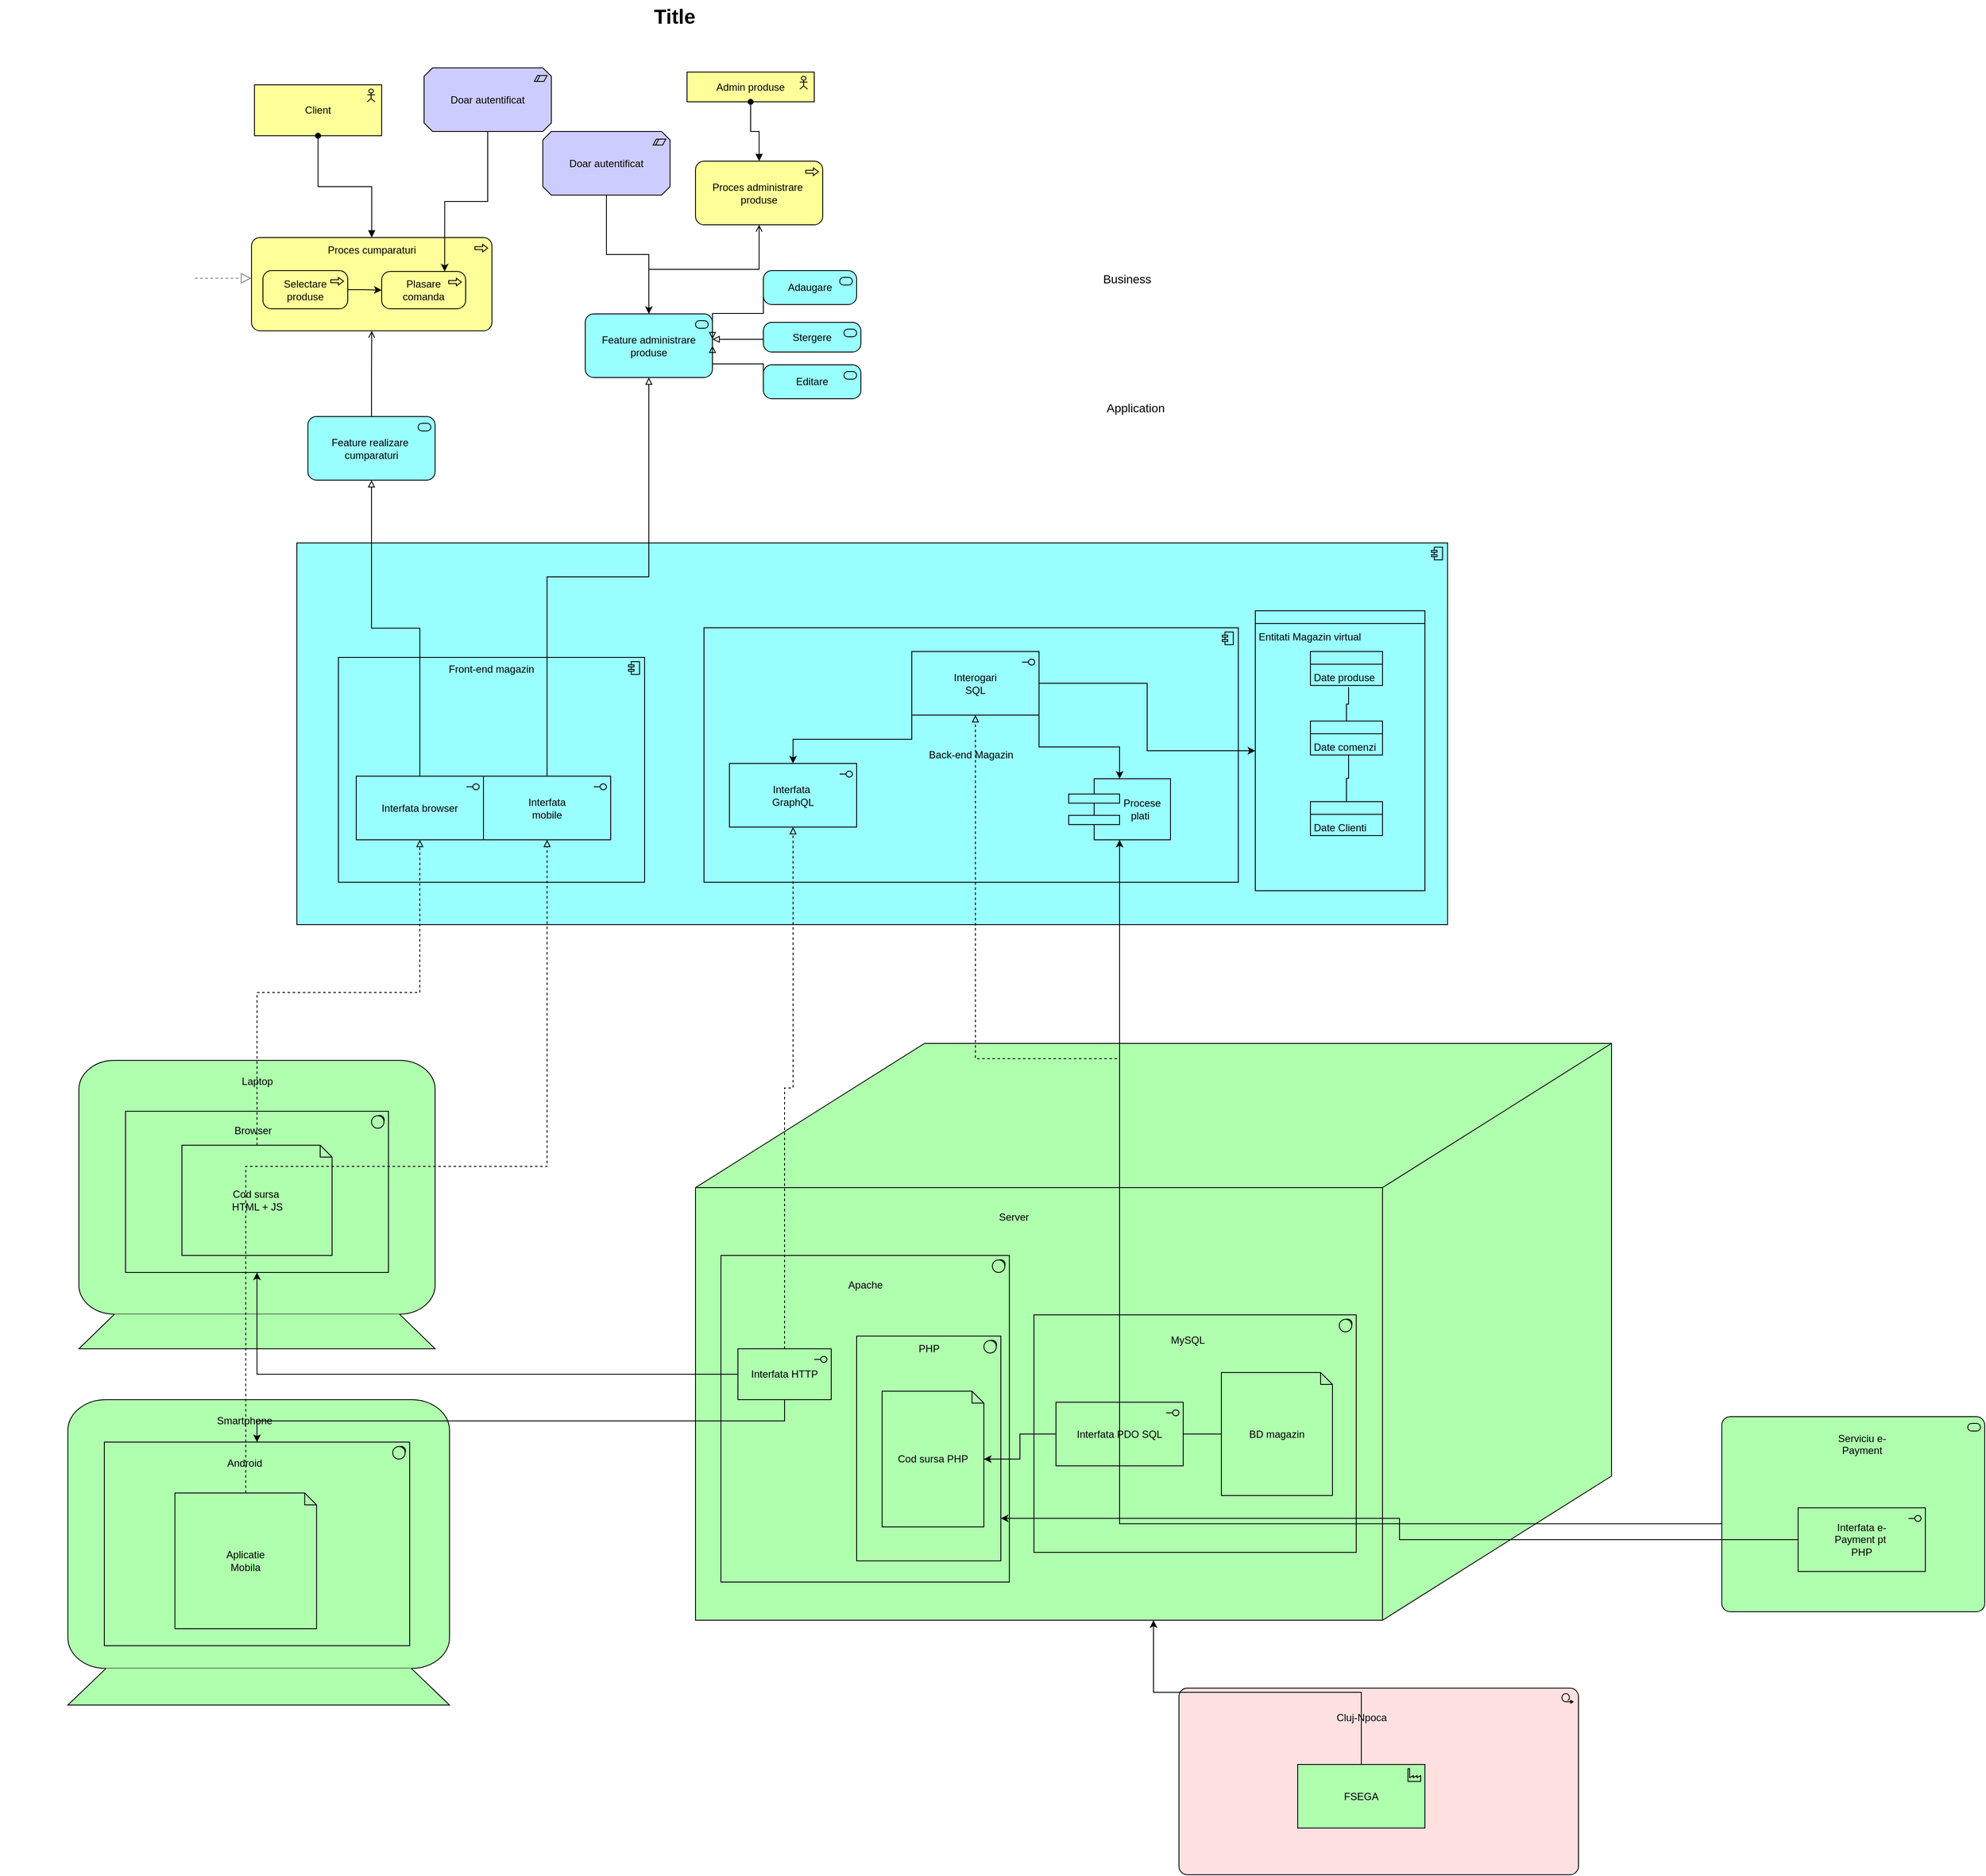 <mxfile version="24.4.4" type="github">
  <diagram id="6I0OCvxSQrVGMHxT2VVA" name="Page-1">
    <mxGraphModel dx="1434" dy="786" grid="1" gridSize="10" guides="1" tooltips="1" connect="1" arrows="1" fold="1" page="1" pageScale="1" pageWidth="850" pageHeight="1100" math="0" shadow="0">
      <root>
        <mxCell id="0" />
        <mxCell id="1" parent="0" />
        <mxCell id="dKdSaXE48SgPbhcamS2K-38" style="edgeStyle=elbowEdgeStyle;rounded=1;elbow=vertical;html=1;startSize=10;endArrow=open;endFill=0;endSize=10;jettySize=auto;orthogonalLoop=1;strokeColor=#808080;fontSize=14;entryX=0.25;entryY=1;" parent="1" source="dKdSaXE48SgPbhcamS2K-40" edge="1">
          <mxGeometry relative="1" as="geometry">
            <mxPoint x="594.25" y="590" as="targetPoint" />
          </mxGeometry>
        </mxCell>
        <mxCell id="dKdSaXE48SgPbhcamS2K-39" style="edgeStyle=elbowEdgeStyle;rounded=1;elbow=vertical;html=1;startSize=10;endArrow=open;endFill=0;endSize=10;jettySize=auto;orthogonalLoop=1;strokeColor=#808080;fontSize=14;entryX=0.25;entryY=1;exitX=0.265;exitY=0.007;exitPerimeter=0;" parent="1" source="dKdSaXE48SgPbhcamS2K-40" edge="1">
          <mxGeometry relative="1" as="geometry">
            <Array as="points">
              <mxPoint x="422" y="670" />
            </Array>
            <mxPoint x="386.25" y="590" as="targetPoint" />
          </mxGeometry>
        </mxCell>
        <mxCell id="dKdSaXE48SgPbhcamS2K-41" style="edgeStyle=elbowEdgeStyle;rounded=1;elbow=vertical;html=1;startSize=10;endArrow=open;endFill=0;endSize=10;jettySize=auto;orthogonalLoop=1;strokeColor=#808080;fontSize=14;" parent="1" source="dKdSaXE48SgPbhcamS2K-45" edge="1">
          <mxGeometry relative="1" as="geometry">
            <Array as="points">
              <mxPoint x="909" y="700" />
            </Array>
            <mxPoint x="1072.5" y="590" as="targetPoint" />
          </mxGeometry>
        </mxCell>
        <mxCell id="dKdSaXE48SgPbhcamS2K-42" style="edgeStyle=elbowEdgeStyle;rounded=1;elbow=vertical;html=1;startSize=10;endArrow=open;endFill=0;endSize=10;jettySize=auto;orthogonalLoop=1;strokeColor=#808080;fontSize=14;entryX=0.5;entryY=1;exitX=0.769;exitY=0.025;exitPerimeter=0;" parent="1" source="dKdSaXE48SgPbhcamS2K-45" edge="1">
          <mxGeometry relative="1" as="geometry">
            <Array as="points">
              <mxPoint x="809" y="650" />
            </Array>
            <mxPoint x="865" y="590" as="targetPoint" />
          </mxGeometry>
        </mxCell>
        <mxCell id="dKdSaXE48SgPbhcamS2K-43" style="edgeStyle=elbowEdgeStyle;rounded=1;elbow=vertical;html=1;startSize=10;endArrow=open;endFill=0;endSize=10;jettySize=auto;orthogonalLoop=1;strokeColor=#808080;fontSize=14;entryX=0.5;entryY=1;exitX=0.468;exitY=0.025;exitPerimeter=0;" parent="1" source="dKdSaXE48SgPbhcamS2K-45" edge="1">
          <mxGeometry relative="1" as="geometry">
            <Array as="points">
              <mxPoint x="699" y="620" />
            </Array>
            <mxPoint x="640.5" y="590" as="targetPoint" />
          </mxGeometry>
        </mxCell>
        <mxCell id="dKdSaXE48SgPbhcamS2K-44" style="edgeStyle=elbowEdgeStyle;rounded=1;elbow=vertical;html=1;startSize=10;endArrow=open;endFill=0;endSize=10;jettySize=auto;orthogonalLoop=1;strokeColor=#808080;fontSize=14;exitX=0.251;exitY=0.002;exitPerimeter=0;" parent="1" source="dKdSaXE48SgPbhcamS2K-45" edge="1">
          <mxGeometry relative="1" as="geometry">
            <Array as="points">
              <mxPoint x="589" y="650" />
            </Array>
            <mxPoint x="432.5" y="590" as="targetPoint" />
          </mxGeometry>
        </mxCell>
        <mxCell id="dKdSaXE48SgPbhcamS2K-57" value="" style="html=1;whiteSpace=wrap;fillColor=#ffff99;shape=mxgraph.archimate3.application;appType=proc;archiType=rounded;fontSize=14;" parent="1" vertex="1">
          <mxGeometry x="346.5" y="350" width="283.5" height="110" as="geometry" />
        </mxCell>
        <mxCell id="dKdSaXE48SgPbhcamS2K-59" value="Application" style="text;html=1;strokeColor=none;fillColor=none;align=center;verticalAlign=middle;whiteSpace=wrap;fontSize=14;" parent="1" vertex="1">
          <mxGeometry x="1269" y="541" width="240" height="20" as="geometry" />
        </mxCell>
        <mxCell id="dKdSaXE48SgPbhcamS2K-60" value="Business" style="text;html=1;strokeColor=none;fillColor=none;align=center;verticalAlign=middle;whiteSpace=wrap;fontSize=14;" parent="1" vertex="1">
          <mxGeometry x="1259" y="389" width="240" height="20" as="geometry" />
        </mxCell>
        <mxCell id="dKdSaXE48SgPbhcamS2K-61" style="edgeStyle=elbowEdgeStyle;rounded=1;elbow=vertical;html=1;dashed=1;startSize=10;endArrow=block;endFill=0;endSize=10;jettySize=auto;orthogonalLoop=1;strokeColor=#808080;fontSize=14;" parent="1" edge="1">
          <mxGeometry relative="1" as="geometry">
            <mxPoint x="280" y="398" as="sourcePoint" />
            <mxPoint x="346.5" y="398" as="targetPoint" />
          </mxGeometry>
        </mxCell>
        <mxCell id="dKdSaXE48SgPbhcamS2K-63" value="Title" style="text;strokeColor=none;fillColor=none;html=1;fontSize=24;fontStyle=1;verticalAlign=middle;align=center;" parent="1" vertex="1">
          <mxGeometry x="50" y="70" width="1590" height="40" as="geometry" />
        </mxCell>
        <mxCell id="gnTYAWwBQ8ArwFR0tXg0-1" value="Proces cumparaturi" style="text;html=1;align=center;verticalAlign=middle;resizable=0;points=[];autosize=1;strokeColor=none;fillColor=none;" vertex="1" parent="1">
          <mxGeometry x="423.25" y="350" width="130" height="30" as="geometry" />
        </mxCell>
        <mxCell id="gnTYAWwBQ8ArwFR0tXg0-11" style="edgeStyle=orthogonalEdgeStyle;rounded=0;orthogonalLoop=1;jettySize=auto;html=1;exitX=1;exitY=0.5;exitDx=0;exitDy=0;exitPerimeter=0;" edge="1" parent="1" source="gnTYAWwBQ8ArwFR0tXg0-9" target="gnTYAWwBQ8ArwFR0tXg0-10">
          <mxGeometry relative="1" as="geometry" />
        </mxCell>
        <mxCell id="gnTYAWwBQ8ArwFR0tXg0-9" value="Selectare&lt;div&gt;produse&lt;/div&gt;" style="html=1;outlineConnect=0;whiteSpace=wrap;fillColor=#ffff99;shape=mxgraph.archimate3.application;appType=proc;archiType=rounded;" vertex="1" parent="1">
          <mxGeometry x="360" y="389" width="100" height="45" as="geometry" />
        </mxCell>
        <mxCell id="gnTYAWwBQ8ArwFR0tXg0-10" value="Plasare&lt;div&gt;comanda&lt;/div&gt;" style="html=1;outlineConnect=0;whiteSpace=wrap;fillColor=#ffff99;shape=mxgraph.archimate3.application;appType=proc;archiType=rounded;" vertex="1" parent="1">
          <mxGeometry x="500" y="390" width="99" height="44" as="geometry" />
        </mxCell>
        <mxCell id="gnTYAWwBQ8ArwFR0tXg0-12" value="Client" style="html=1;outlineConnect=0;whiteSpace=wrap;fillColor=#ffff99;shape=mxgraph.archimate3.application;appType=actor;archiType=square;" vertex="1" parent="1">
          <mxGeometry x="350" y="170" width="150" height="60" as="geometry" />
        </mxCell>
        <mxCell id="gnTYAWwBQ8ArwFR0tXg0-15" value="" style="endArrow=block;html=1;endFill=1;startArrow=oval;startFill=1;edgeStyle=elbowEdgeStyle;elbow=vertical;rounded=0;exitX=0.5;exitY=1;exitDx=0;exitDy=0;exitPerimeter=0;" edge="1" parent="1" source="gnTYAWwBQ8ArwFR0tXg0-12" target="gnTYAWwBQ8ArwFR0tXg0-1">
          <mxGeometry width="160" relative="1" as="geometry">
            <mxPoint x="420" y="280" as="sourcePoint" />
            <mxPoint x="580" y="280" as="targetPoint" />
          </mxGeometry>
        </mxCell>
        <mxCell id="gnTYAWwBQ8ArwFR0tXg0-16" value="Admin produse" style="html=1;outlineConnect=0;whiteSpace=wrap;fillColor=#ffff99;shape=mxgraph.archimate3.application;appType=actor;archiType=square;" vertex="1" parent="1">
          <mxGeometry x="860" y="155" width="150" height="35" as="geometry" />
        </mxCell>
        <mxCell id="gnTYAWwBQ8ArwFR0tXg0-17" value="" style="endArrow=block;html=1;endFill=1;startArrow=oval;startFill=1;edgeStyle=elbowEdgeStyle;elbow=vertical;rounded=0;exitX=0.5;exitY=1;exitDx=0;exitDy=0;exitPerimeter=0;entryX=0.5;entryY=0;entryDx=0;entryDy=0;entryPerimeter=0;" edge="1" parent="1" source="gnTYAWwBQ8ArwFR0tXg0-16" target="gnTYAWwBQ8ArwFR0tXg0-18">
          <mxGeometry width="160" relative="1" as="geometry">
            <mxPoint x="940" y="190" as="sourcePoint" />
            <mxPoint x="1100" y="190" as="targetPoint" />
          </mxGeometry>
        </mxCell>
        <mxCell id="gnTYAWwBQ8ArwFR0tXg0-18" value="Proces administrare&amp;nbsp;&lt;div&gt;produse&lt;/div&gt;" style="html=1;outlineConnect=0;whiteSpace=wrap;fillColor=#ffff99;shape=mxgraph.archimate3.application;appType=proc;archiType=rounded;" vertex="1" parent="1">
          <mxGeometry x="870" y="260" width="150" height="75" as="geometry" />
        </mxCell>
        <mxCell id="gnTYAWwBQ8ArwFR0tXg0-19" value="Feature administrare produse" style="html=1;outlineConnect=0;whiteSpace=wrap;fillColor=#99ffff;shape=mxgraph.archimate3.application;appType=serv;archiType=rounded" vertex="1" parent="1">
          <mxGeometry x="740" y="440" width="150" height="75" as="geometry" />
        </mxCell>
        <mxCell id="gnTYAWwBQ8ArwFR0tXg0-20" value="Editare" style="html=1;outlineConnect=0;whiteSpace=wrap;fillColor=#99ffff;shape=mxgraph.archimate3.application;appType=serv;archiType=rounded" vertex="1" parent="1">
          <mxGeometry x="950" y="500" width="115" height="40" as="geometry" />
        </mxCell>
        <mxCell id="gnTYAWwBQ8ArwFR0tXg0-21" value="Stergere" style="html=1;outlineConnect=0;whiteSpace=wrap;fillColor=#99ffff;shape=mxgraph.archimate3.application;appType=serv;archiType=rounded" vertex="1" parent="1">
          <mxGeometry x="950" y="450" width="115" height="35" as="geometry" />
        </mxCell>
        <mxCell id="gnTYAWwBQ8ArwFR0tXg0-22" value="Adaugare" style="html=1;outlineConnect=0;whiteSpace=wrap;fillColor=#99ffff;shape=mxgraph.archimate3.application;appType=serv;archiType=rounded" vertex="1" parent="1">
          <mxGeometry x="950" y="389" width="110" height="40" as="geometry" />
        </mxCell>
        <mxCell id="gnTYAWwBQ8ArwFR0tXg0-23" value="" style="edgeStyle=elbowEdgeStyle;html=1;endArrow=open;elbow=vertical;endFill=1;rounded=0;exitX=0.5;exitY=0;exitDx=0;exitDy=0;exitPerimeter=0;entryX=0.5;entryY=1;entryDx=0;entryDy=0;entryPerimeter=0;" edge="1" parent="1" source="gnTYAWwBQ8ArwFR0tXg0-19" target="gnTYAWwBQ8ArwFR0tXg0-18">
          <mxGeometry width="160" relative="1" as="geometry">
            <mxPoint x="740" y="550" as="sourcePoint" />
            <mxPoint x="900" y="550" as="targetPoint" />
          </mxGeometry>
        </mxCell>
        <mxCell id="gnTYAWwBQ8ArwFR0tXg0-24" value="" style="endArrow=block;html=1;endFill=0;edgeStyle=elbowEdgeStyle;elbow=vertical;rounded=0;entryX=1;entryY=0.5;entryDx=0;entryDy=0;entryPerimeter=0;exitX=0;exitY=0.5;exitDx=0;exitDy=0;exitPerimeter=0;" edge="1" parent="1" source="gnTYAWwBQ8ArwFR0tXg0-20" target="gnTYAWwBQ8ArwFR0tXg0-19">
          <mxGeometry width="160" relative="1" as="geometry">
            <mxPoint x="900" y="620" as="sourcePoint" />
            <mxPoint x="1060" y="620" as="targetPoint" />
          </mxGeometry>
        </mxCell>
        <mxCell id="gnTYAWwBQ8ArwFR0tXg0-25" value="" style="endArrow=block;html=1;endFill=0;edgeStyle=elbowEdgeStyle;elbow=vertical;rounded=0;" edge="1" parent="1" target="gnTYAWwBQ8ArwFR0tXg0-19">
          <mxGeometry width="160" relative="1" as="geometry">
            <mxPoint x="950" y="470" as="sourcePoint" />
            <mxPoint x="1110" y="470" as="targetPoint" />
          </mxGeometry>
        </mxCell>
        <mxCell id="gnTYAWwBQ8ArwFR0tXg0-27" value="" style="endArrow=block;html=1;endFill=0;edgeStyle=elbowEdgeStyle;elbow=vertical;rounded=0;exitX=0;exitY=0.5;exitDx=0;exitDy=0;exitPerimeter=0;" edge="1" parent="1" source="gnTYAWwBQ8ArwFR0tXg0-22">
          <mxGeometry width="160" relative="1" as="geometry">
            <mxPoint x="740" y="550" as="sourcePoint" />
            <mxPoint x="890" y="470" as="targetPoint" />
          </mxGeometry>
        </mxCell>
        <mxCell id="gnTYAWwBQ8ArwFR0tXg0-28" value="Feature realizare&amp;nbsp;&lt;div&gt;cumparaturi&lt;/div&gt;" style="html=1;outlineConnect=0;whiteSpace=wrap;fillColor=#99ffff;shape=mxgraph.archimate3.application;appType=serv;archiType=rounded" vertex="1" parent="1">
          <mxGeometry x="413" y="561" width="150" height="75" as="geometry" />
        </mxCell>
        <mxCell id="gnTYAWwBQ8ArwFR0tXg0-29" value="" style="edgeStyle=elbowEdgeStyle;html=1;endArrow=open;elbow=vertical;endFill=1;rounded=0;exitX=0.5;exitY=0;exitDx=0;exitDy=0;exitPerimeter=0;entryX=0.5;entryY=1;entryDx=0;entryDy=0;entryPerimeter=0;" edge="1" parent="1" source="gnTYAWwBQ8ArwFR0tXg0-28" target="dKdSaXE48SgPbhcamS2K-57">
          <mxGeometry width="160" relative="1" as="geometry">
            <mxPoint x="480" y="540" as="sourcePoint" />
            <mxPoint x="640" y="540" as="targetPoint" />
          </mxGeometry>
        </mxCell>
        <mxCell id="gnTYAWwBQ8ArwFR0tXg0-30" value="" style="html=1;outlineConnect=0;whiteSpace=wrap;fillColor=#99ffff;shape=mxgraph.archimate3.application;appType=comp;archiType=square;align=center;" vertex="1" parent="1">
          <mxGeometry x="400" y="710" width="1356.75" height="450" as="geometry" />
        </mxCell>
        <mxCell id="gnTYAWwBQ8ArwFR0tXg0-47" value="&lt;table cellpadding=&quot;0&quot; cellspacing=&quot;0&quot; style=&quot;font-size:1em;width:100%;height:100%;&quot;&gt;&lt;tbody&gt;&lt;tr style=&quot;height:20px;&quot;&gt;&lt;td align=&quot;center&quot;&gt;&lt;/td&gt;&lt;/tr&gt;&lt;tr&gt;&lt;td align=&quot;left&quot; valign=&quot;top&quot; style=&quot;padding:4px;&quot;&gt;Entitati Magazin virtual&lt;/td&gt;&lt;/tr&gt;&lt;/tbody&gt;&lt;/table&gt;" style="html=1;outlineConnect=0;whiteSpace=wrap;fillColor=#99ffff;shape=mxgraph.archimate3.businessObject;overflow=fill;" vertex="1" parent="1">
          <mxGeometry x="1530" y="790" width="200" height="330" as="geometry" />
        </mxCell>
        <mxCell id="gnTYAWwBQ8ArwFR0tXg0-48" value="&lt;table cellpadding=&quot;0&quot; cellspacing=&quot;0&quot; style=&quot;font-size:1em;width:100%;height:100%;&quot;&gt;&lt;tbody&gt;&lt;tr style=&quot;height:20px;&quot;&gt;&lt;td align=&quot;center&quot;&gt;&lt;/td&gt;&lt;/tr&gt;&lt;tr&gt;&lt;td align=&quot;left&quot; valign=&quot;top&quot; style=&quot;padding:4px;&quot;&gt;Date produse&lt;/td&gt;&lt;/tr&gt;&lt;/tbody&gt;&lt;/table&gt;" style="html=1;outlineConnect=0;whiteSpace=wrap;fillColor=#99ffff;shape=mxgraph.archimate3.businessObject;overflow=fill;" vertex="1" parent="1">
          <mxGeometry x="1595" y="838" width="85" height="40" as="geometry" />
        </mxCell>
        <mxCell id="gnTYAWwBQ8ArwFR0tXg0-49" value="&lt;table cellpadding=&quot;0&quot; cellspacing=&quot;0&quot; style=&quot;font-size:1em;width:100%;height:100%;&quot;&gt;&lt;tbody&gt;&lt;tr style=&quot;height:20px;&quot;&gt;&lt;td align=&quot;center&quot;&gt;&lt;/td&gt;&lt;/tr&gt;&lt;tr&gt;&lt;td align=&quot;left&quot; valign=&quot;top&quot; style=&quot;padding:4px;&quot;&gt;Date comenzi&lt;/td&gt;&lt;/tr&gt;&lt;/tbody&gt;&lt;/table&gt;" style="html=1;outlineConnect=0;whiteSpace=wrap;fillColor=#99ffff;shape=mxgraph.archimate3.businessObject;overflow=fill;" vertex="1" parent="1">
          <mxGeometry x="1595" y="920" width="85" height="40" as="geometry" />
        </mxCell>
        <mxCell id="gnTYAWwBQ8ArwFR0tXg0-50" value="&lt;table cellpadding=&quot;0&quot; cellspacing=&quot;0&quot; style=&quot;font-size:1em;width:100%;height:100%;&quot;&gt;&lt;tbody&gt;&lt;tr style=&quot;height:20px;&quot;&gt;&lt;td align=&quot;center&quot;&gt;&lt;/td&gt;&lt;/tr&gt;&lt;tr&gt;&lt;td align=&quot;left&quot; valign=&quot;top&quot; style=&quot;padding:4px;&quot;&gt;Date Clienti&lt;/td&gt;&lt;/tr&gt;&lt;/tbody&gt;&lt;/table&gt;" style="html=1;outlineConnect=0;whiteSpace=wrap;fillColor=#99ffff;shape=mxgraph.archimate3.businessObject;overflow=fill;" vertex="1" parent="1">
          <mxGeometry x="1595" y="1015" width="85" height="40" as="geometry" />
        </mxCell>
        <mxCell id="gnTYAWwBQ8ArwFR0tXg0-52" value="" style="edgeStyle=elbowEdgeStyle;html=1;endArrow=none;elbow=vertical;rounded=0;entryX=0.5;entryY=0;entryDx=0;entryDy=0;entryPerimeter=0;" edge="1" parent="1" target="gnTYAWwBQ8ArwFR0tXg0-49">
          <mxGeometry width="160" relative="1" as="geometry">
            <mxPoint x="1640" y="880" as="sourcePoint" />
            <mxPoint x="1790" y="880" as="targetPoint" />
          </mxGeometry>
        </mxCell>
        <mxCell id="gnTYAWwBQ8ArwFR0tXg0-53" value="" style="edgeStyle=elbowEdgeStyle;html=1;endArrow=none;elbow=vertical;rounded=0;entryX=0.5;entryY=0;entryDx=0;entryDy=0;entryPerimeter=0;" edge="1" parent="1" target="gnTYAWwBQ8ArwFR0tXg0-50">
          <mxGeometry width="160" relative="1" as="geometry">
            <mxPoint x="1640" y="960" as="sourcePoint" />
            <mxPoint x="1800" y="960" as="targetPoint" />
          </mxGeometry>
        </mxCell>
        <mxCell id="gnTYAWwBQ8ArwFR0tXg0-55" value="Front-end magazin" style="html=1;outlineConnect=0;whiteSpace=wrap;fillColor=#99ffff;shape=mxgraph.archimate3.application;appType=comp;archiType=square;verticalAlign=top;" vertex="1" parent="1">
          <mxGeometry x="449" y="845" width="361" height="265" as="geometry" />
        </mxCell>
        <mxCell id="gnTYAWwBQ8ArwFR0tXg0-56" value="Interfata browser" style="html=1;outlineConnect=0;whiteSpace=wrap;fillColor=#99ffff;shape=mxgraph.archimate3.application;appType=interface;archiType=square;" vertex="1" parent="1">
          <mxGeometry x="470" y="985" width="150" height="75" as="geometry" />
        </mxCell>
        <mxCell id="gnTYAWwBQ8ArwFR0tXg0-57" value="Interfata&lt;div&gt;mobile&lt;/div&gt;" style="html=1;outlineConnect=0;whiteSpace=wrap;fillColor=#99ffff;shape=mxgraph.archimate3.application;appType=interface;archiType=square;" vertex="1" parent="1">
          <mxGeometry x="620" y="985" width="150" height="75" as="geometry" />
        </mxCell>
        <mxCell id="gnTYAWwBQ8ArwFR0tXg0-58" value="" style="endArrow=block;html=1;endFill=0;edgeStyle=elbowEdgeStyle;elbow=vertical;rounded=0;entryX=0.5;entryY=1;entryDx=0;entryDy=0;entryPerimeter=0;exitX=0.5;exitY=0;exitDx=0;exitDy=0;exitPerimeter=0;" edge="1" parent="1" source="gnTYAWwBQ8ArwFR0tXg0-57" target="gnTYAWwBQ8ArwFR0tXg0-19">
          <mxGeometry width="160" relative="1" as="geometry">
            <mxPoint x="560" y="770" as="sourcePoint" />
            <mxPoint x="720" y="770" as="targetPoint" />
          </mxGeometry>
        </mxCell>
        <mxCell id="gnTYAWwBQ8ArwFR0tXg0-59" value="" style="endArrow=block;html=1;endFill=0;edgeStyle=elbowEdgeStyle;elbow=vertical;rounded=0;exitX=0.5;exitY=0;exitDx=0;exitDy=0;exitPerimeter=0;" edge="1" parent="1" source="gnTYAWwBQ8ArwFR0tXg0-56" target="gnTYAWwBQ8ArwFR0tXg0-28">
          <mxGeometry width="160" relative="1" as="geometry">
            <mxPoint x="776" y="805" as="sourcePoint" />
            <mxPoint x="610" y="805" as="targetPoint" />
          </mxGeometry>
        </mxCell>
        <mxCell id="gnTYAWwBQ8ArwFR0tXg0-61" value="Back-end Magazin" style="html=1;outlineConnect=0;whiteSpace=wrap;fillColor=#99ffff;shape=mxgraph.archimate3.application;appType=comp;archiType=square;" vertex="1" parent="1">
          <mxGeometry x="880" y="810" width="630" height="300" as="geometry" />
        </mxCell>
        <mxCell id="gnTYAWwBQ8ArwFR0tXg0-62" value="Interfata&amp;nbsp;&lt;div&gt;GraphQL&lt;/div&gt;" style="html=1;outlineConnect=0;whiteSpace=wrap;fillColor=#99ffff;shape=mxgraph.archimate3.application;appType=interface;archiType=square;" vertex="1" parent="1">
          <mxGeometry x="910" y="970" width="150" height="75" as="geometry" />
        </mxCell>
        <mxCell id="gnTYAWwBQ8ArwFR0tXg0-65" style="edgeStyle=orthogonalEdgeStyle;rounded=0;orthogonalLoop=1;jettySize=auto;html=1;exitX=0;exitY=1;exitDx=0;exitDy=0;exitPerimeter=0;" edge="1" parent="1" source="gnTYAWwBQ8ArwFR0tXg0-63" target="gnTYAWwBQ8ArwFR0tXg0-62">
          <mxGeometry relative="1" as="geometry" />
        </mxCell>
        <mxCell id="gnTYAWwBQ8ArwFR0tXg0-66" style="edgeStyle=orthogonalEdgeStyle;rounded=0;orthogonalLoop=1;jettySize=auto;html=1;exitX=1;exitY=1;exitDx=0;exitDy=0;exitPerimeter=0;" edge="1" parent="1" source="gnTYAWwBQ8ArwFR0tXg0-63" target="gnTYAWwBQ8ArwFR0tXg0-64">
          <mxGeometry relative="1" as="geometry" />
        </mxCell>
        <mxCell id="gnTYAWwBQ8ArwFR0tXg0-67" style="edgeStyle=orthogonalEdgeStyle;rounded=0;orthogonalLoop=1;jettySize=auto;html=1;" edge="1" parent="1" source="gnTYAWwBQ8ArwFR0tXg0-63" target="gnTYAWwBQ8ArwFR0tXg0-47">
          <mxGeometry relative="1" as="geometry" />
        </mxCell>
        <mxCell id="gnTYAWwBQ8ArwFR0tXg0-63" value="Interogari&lt;div&gt;SQL&lt;/div&gt;" style="html=1;outlineConnect=0;whiteSpace=wrap;fillColor=#99ffff;shape=mxgraph.archimate3.application;appType=interface;archiType=square;" vertex="1" parent="1">
          <mxGeometry x="1125" y="838" width="150" height="75" as="geometry" />
        </mxCell>
        <mxCell id="gnTYAWwBQ8ArwFR0tXg0-64" value="&lt;span style=&quot;white-space: pre;&quot;&gt;&#x9;&lt;span style=&quot;white-space: pre;&quot;&gt;&#x9;&lt;/span&gt;P&lt;/span&gt;rocese&lt;div&gt;&lt;span style=&quot;white-space: pre;&quot;&gt;&#x9;&lt;span style=&quot;white-space: pre;&quot;&gt;&#x9;&lt;/span&gt;&lt;/span&gt;plati&lt;span style=&quot;white-space: pre;&quot;&gt;&#x9;&lt;/span&gt;&lt;/div&gt;" style="html=1;outlineConnect=0;whiteSpace=wrap;fillColor=#99ffff;shape=mxgraph.archimate3.component;" vertex="1" parent="1">
          <mxGeometry x="1310" y="988" width="120" height="72" as="geometry" />
        </mxCell>
        <mxCell id="gnTYAWwBQ8ArwFR0tXg0-68" value="&lt;div&gt;&lt;br&gt;&lt;/div&gt;" style="html=1;outlineConnect=0;whiteSpace=wrap;fillColor=#AFFFAF;shape=mxgraph.archimate3.device;align=center;" vertex="1" parent="1">
          <mxGeometry x="143" y="1320" width="420" height="340" as="geometry" />
        </mxCell>
        <mxCell id="gnTYAWwBQ8ArwFR0tXg0-69" value="Laptop" style="text;html=1;align=center;verticalAlign=middle;resizable=0;points=[];autosize=1;strokeColor=none;fillColor=none;" vertex="1" parent="1">
          <mxGeometry x="323" y="1330" width="60" height="30" as="geometry" />
        </mxCell>
        <mxCell id="gnTYAWwBQ8ArwFR0tXg0-70" value="&lt;p style=&quot;line-height: 110%;&quot;&gt;t&lt;/p&gt;" style="html=1;outlineConnect=0;whiteSpace=wrap;fillColor=#AFFFAF;shape=mxgraph.archimate3.application;appType=sysSw;archiType=square;" vertex="1" parent="1">
          <mxGeometry x="198" y="1380" width="310" height="190" as="geometry" />
        </mxCell>
        <mxCell id="gnTYAWwBQ8ArwFR0tXg0-71" value="Cod sursa&amp;nbsp;&lt;div&gt;HTML + JS&lt;/div&gt;" style="html=1;outlineConnect=0;whiteSpace=wrap;fillColor=#AFFFAF;shape=note;size=14;" vertex="1" parent="1">
          <mxGeometry x="264.5" y="1420" width="177" height="130" as="geometry" />
        </mxCell>
        <mxCell id="gnTYAWwBQ8ArwFR0tXg0-72" value="" style="html=1;outlineConnect=0;whiteSpace=wrap;fillColor=#AFFFAF;shape=mxgraph.archimate3.device;" vertex="1" parent="1">
          <mxGeometry x="130" y="1720" width="450" height="360" as="geometry" />
        </mxCell>
        <mxCell id="gnTYAWwBQ8ArwFR0tXg0-73" value="" style="html=1;outlineConnect=0;whiteSpace=wrap;fillColor=#AFFFAF;shape=mxgraph.archimate3.application;appType=sysSw;archiType=square;" vertex="1" parent="1">
          <mxGeometry x="173" y="1770" width="360" height="240" as="geometry" />
        </mxCell>
        <mxCell id="gnTYAWwBQ8ArwFR0tXg0-74" value="Smartphone" style="text;html=1;align=center;verticalAlign=middle;resizable=0;points=[];autosize=1;strokeColor=none;fillColor=none;" vertex="1" parent="1">
          <mxGeometry x="293" y="1730" width="90" height="30" as="geometry" />
        </mxCell>
        <mxCell id="gnTYAWwBQ8ArwFR0tXg0-75" value="Browser&lt;div&gt;&lt;br&gt;&lt;/div&gt;" style="text;html=1;align=center;verticalAlign=middle;resizable=0;points=[];autosize=1;strokeColor=none;fillColor=none;" vertex="1" parent="1">
          <mxGeometry x="313" y="1390" width="70" height="40" as="geometry" />
        </mxCell>
        <mxCell id="gnTYAWwBQ8ArwFR0tXg0-76" value="Android" style="text;html=1;align=center;verticalAlign=middle;resizable=0;points=[];autosize=1;strokeColor=none;fillColor=none;" vertex="1" parent="1">
          <mxGeometry x="308" y="1780" width="60" height="30" as="geometry" />
        </mxCell>
        <mxCell id="gnTYAWwBQ8ArwFR0tXg0-77" value="Aplicatie&lt;div&gt;Mobila&lt;/div&gt;" style="html=1;outlineConnect=0;whiteSpace=wrap;fillColor=#AFFFAF;shape=note;size=14;" vertex="1" parent="1">
          <mxGeometry x="256.25" y="1830" width="167" height="160" as="geometry" />
        </mxCell>
        <mxCell id="gnTYAWwBQ8ArwFR0tXg0-78" value="" style="html=1;outlineConnect=0;whiteSpace=wrap;fillColor=#AFFFAF;shape=mxgraph.archimate3.node;" vertex="1" parent="1">
          <mxGeometry x="870" y="1300" width="1080" height="680" as="geometry" />
        </mxCell>
        <mxCell id="gnTYAWwBQ8ArwFR0tXg0-79" value="Server" style="text;html=1;align=center;verticalAlign=middle;resizable=0;points=[];autosize=1;strokeColor=none;fillColor=none;" vertex="1" parent="1">
          <mxGeometry x="1215" y="1490" width="60" height="30" as="geometry" />
        </mxCell>
        <mxCell id="gnTYAWwBQ8ArwFR0tXg0-80" value="" style="html=1;outlineConnect=0;whiteSpace=wrap;fillColor=#AFFFAF;shape=mxgraph.archimate3.application;appType=sysSw;archiType=square;" vertex="1" parent="1">
          <mxGeometry x="900" y="1550" width="340" height="385" as="geometry" />
        </mxCell>
        <mxCell id="gnTYAWwBQ8ArwFR0tXg0-81" value="" style="html=1;outlineConnect=0;whiteSpace=wrap;fillColor=#AFFFAF;shape=mxgraph.archimate3.application;appType=sysSw;archiType=square;" vertex="1" parent="1">
          <mxGeometry x="1269" y="1620" width="380" height="280" as="geometry" />
        </mxCell>
        <mxCell id="gnTYAWwBQ8ArwFR0tXg0-99" style="edgeStyle=orthogonalEdgeStyle;rounded=0;orthogonalLoop=1;jettySize=auto;html=1;exitX=0.5;exitY=1;exitDx=0;exitDy=0;exitPerimeter=0;" edge="1" parent="1" source="gnTYAWwBQ8ArwFR0tXg0-82" target="gnTYAWwBQ8ArwFR0tXg0-73">
          <mxGeometry relative="1" as="geometry" />
        </mxCell>
        <mxCell id="gnTYAWwBQ8ArwFR0tXg0-100" style="edgeStyle=orthogonalEdgeStyle;rounded=0;orthogonalLoop=1;jettySize=auto;html=1;" edge="1" parent="1" source="gnTYAWwBQ8ArwFR0tXg0-82" target="gnTYAWwBQ8ArwFR0tXg0-70">
          <mxGeometry relative="1" as="geometry" />
        </mxCell>
        <mxCell id="gnTYAWwBQ8ArwFR0tXg0-82" value="Interfata HTTP" style="html=1;outlineConnect=0;whiteSpace=wrap;fillColor=#AFFFAF;shape=mxgraph.archimate3.application;appType=interface;archiType=square;" vertex="1" parent="1">
          <mxGeometry x="920" y="1660" width="110" height="60" as="geometry" />
        </mxCell>
        <mxCell id="gnTYAWwBQ8ArwFR0tXg0-83" value="" style="html=1;outlineConnect=0;whiteSpace=wrap;fillColor=#AFFFAF;shape=mxgraph.archimate3.application;appType=sysSw;archiType=square;" vertex="1" parent="1">
          <mxGeometry x="1060" y="1645" width="170" height="265" as="geometry" />
        </mxCell>
        <mxCell id="gnTYAWwBQ8ArwFR0tXg0-84" value="PHP" style="text;html=1;align=center;verticalAlign=middle;resizable=0;points=[];autosize=1;strokeColor=none;fillColor=none;" vertex="1" parent="1">
          <mxGeometry x="1120" y="1645" width="50" height="30" as="geometry" />
        </mxCell>
        <mxCell id="gnTYAWwBQ8ArwFR0tXg0-86" value="Cod sursa PHP" style="html=1;outlineConnect=0;whiteSpace=wrap;fillColor=#AFFFAF;shape=note;size=14;" vertex="1" parent="1">
          <mxGeometry x="1090" y="1710" width="120" height="160" as="geometry" />
        </mxCell>
        <mxCell id="gnTYAWwBQ8ArwFR0tXg0-87" value="Apache" style="text;html=1;align=center;verticalAlign=middle;resizable=0;points=[];autosize=1;strokeColor=none;fillColor=none;" vertex="1" parent="1">
          <mxGeometry x="1040" y="1570" width="60" height="30" as="geometry" />
        </mxCell>
        <mxCell id="gnTYAWwBQ8ArwFR0tXg0-95" style="edgeStyle=orthogonalEdgeStyle;rounded=0;orthogonalLoop=1;jettySize=auto;html=1;exitX=0;exitY=0.5;exitDx=0;exitDy=0;exitPerimeter=0;" edge="1" parent="1" source="gnTYAWwBQ8ArwFR0tXg0-88" target="gnTYAWwBQ8ArwFR0tXg0-86">
          <mxGeometry relative="1" as="geometry" />
        </mxCell>
        <mxCell id="gnTYAWwBQ8ArwFR0tXg0-88" value="Interfata PDO SQL" style="html=1;outlineConnect=0;whiteSpace=wrap;fillColor=#AFFFAF;shape=mxgraph.archimate3.application;appType=interface;archiType=square;" vertex="1" parent="1">
          <mxGeometry x="1295" y="1723" width="150" height="75" as="geometry" />
        </mxCell>
        <mxCell id="gnTYAWwBQ8ArwFR0tXg0-89" value="BD magazin" style="html=1;outlineConnect=0;whiteSpace=wrap;fillColor=#AFFFAF;shape=note;size=14;" vertex="1" parent="1">
          <mxGeometry x="1490" y="1688" width="131" height="145" as="geometry" />
        </mxCell>
        <mxCell id="gnTYAWwBQ8ArwFR0tXg0-90" value="MySQL" style="text;html=1;align=center;verticalAlign=middle;resizable=0;points=[];autosize=1;strokeColor=none;fillColor=none;" vertex="1" parent="1">
          <mxGeometry x="1420" y="1635" width="60" height="30" as="geometry" />
        </mxCell>
        <mxCell id="gnTYAWwBQ8ArwFR0tXg0-98" style="edgeStyle=orthogonalEdgeStyle;rounded=0;orthogonalLoop=1;jettySize=auto;html=1;exitX=0;exitY=0.25;exitDx=0;exitDy=0;exitPerimeter=0;" edge="1" parent="1" source="gnTYAWwBQ8ArwFR0tXg0-92" target="gnTYAWwBQ8ArwFR0tXg0-64">
          <mxGeometry relative="1" as="geometry" />
        </mxCell>
        <mxCell id="gnTYAWwBQ8ArwFR0tXg0-91" value="" style="html=1;outlineConnect=0;whiteSpace=wrap;fillColor=#AFFFAF;shape=mxgraph.archimate3.application;appType=serv;archiType=rounded" vertex="1" parent="1">
          <mxGeometry x="2080" y="1740" width="310" height="230" as="geometry" />
        </mxCell>
        <mxCell id="gnTYAWwBQ8ArwFR0tXg0-92" value="Interfata e-&lt;div&gt;Payment pt&amp;nbsp;&lt;/div&gt;&lt;div&gt;PHP&lt;/div&gt;" style="html=1;outlineConnect=0;whiteSpace=wrap;fillColor=#AFFFAF;shape=mxgraph.archimate3.application;appType=interface;archiType=square;" vertex="1" parent="1">
          <mxGeometry x="2170" y="1847.5" width="150" height="75" as="geometry" />
        </mxCell>
        <mxCell id="gnTYAWwBQ8ArwFR0tXg0-93" value="Serviciu e-&lt;div&gt;Payment&lt;/div&gt;&lt;div&gt;&lt;br&gt;&lt;/div&gt;" style="text;html=1;align=center;verticalAlign=middle;resizable=0;points=[];autosize=1;strokeColor=none;fillColor=none;" vertex="1" parent="1">
          <mxGeometry x="2205" y="1750" width="80" height="60" as="geometry" />
        </mxCell>
        <mxCell id="gnTYAWwBQ8ArwFR0tXg0-94" style="edgeStyle=orthogonalEdgeStyle;rounded=0;orthogonalLoop=1;jettySize=auto;html=1;exitX=0;exitY=0.5;exitDx=0;exitDy=0;exitPerimeter=0;entryX=1;entryY=0.811;entryDx=0;entryDy=0;entryPerimeter=0;" edge="1" parent="1" source="gnTYAWwBQ8ArwFR0tXg0-92" target="gnTYAWwBQ8ArwFR0tXg0-83">
          <mxGeometry relative="1" as="geometry" />
        </mxCell>
        <mxCell id="gnTYAWwBQ8ArwFR0tXg0-96" value="" style="edgeStyle=elbowEdgeStyle;html=1;endArrow=none;elbow=vertical;rounded=0;exitX=1;exitY=0.5;exitDx=0;exitDy=0;exitPerimeter=0;" edge="1" parent="1" source="gnTYAWwBQ8ArwFR0tXg0-88" target="gnTYAWwBQ8ArwFR0tXg0-89">
          <mxGeometry width="160" relative="1" as="geometry">
            <mxPoint x="1450" y="1760" as="sourcePoint" />
            <mxPoint x="1490" y="1760" as="targetPoint" />
          </mxGeometry>
        </mxCell>
        <mxCell id="gnTYAWwBQ8ArwFR0tXg0-102" value="" style="edgeStyle=elbowEdgeStyle;html=1;endArrow=block;elbow=vertical;endFill=0;dashed=1;rounded=0;entryX=0.5;entryY=1;entryDx=0;entryDy=0;entryPerimeter=0;exitX=0.5;exitY=0;exitDx=0;exitDy=0;exitPerimeter=0;" edge="1" parent="1" source="gnTYAWwBQ8ArwFR0tXg0-82" target="gnTYAWwBQ8ArwFR0tXg0-62">
          <mxGeometry width="160" relative="1" as="geometry">
            <mxPoint x="1040" y="1400" as="sourcePoint" />
            <mxPoint x="1200" y="1400" as="targetPoint" />
          </mxGeometry>
        </mxCell>
        <mxCell id="gnTYAWwBQ8ArwFR0tXg0-103" value="" style="edgeStyle=elbowEdgeStyle;html=1;endArrow=block;elbow=vertical;endFill=0;dashed=1;rounded=0;" edge="1" parent="1" source="gnTYAWwBQ8ArwFR0tXg0-77" target="gnTYAWwBQ8ArwFR0tXg0-57">
          <mxGeometry width="160" relative="1" as="geometry">
            <mxPoint x="680" y="1610" as="sourcePoint" />
            <mxPoint x="840" y="1610" as="targetPoint" />
          </mxGeometry>
        </mxCell>
        <mxCell id="gnTYAWwBQ8ArwFR0tXg0-104" value="" style="edgeStyle=elbowEdgeStyle;html=1;endArrow=block;elbow=vertical;endFill=0;dashed=1;rounded=0;" edge="1" parent="1" source="gnTYAWwBQ8ArwFR0tXg0-71" target="gnTYAWwBQ8ArwFR0tXg0-56">
          <mxGeometry width="160" relative="1" as="geometry">
            <mxPoint x="390" y="1240" as="sourcePoint" />
            <mxPoint x="550" y="1240" as="targetPoint" />
          </mxGeometry>
        </mxCell>
        <mxCell id="gnTYAWwBQ8ArwFR0tXg0-105" value="" style="edgeStyle=elbowEdgeStyle;html=1;endArrow=block;elbow=vertical;endFill=0;dashed=1;rounded=0;" edge="1" parent="1" source="gnTYAWwBQ8ArwFR0tXg0-88" target="gnTYAWwBQ8ArwFR0tXg0-63">
          <mxGeometry width="160" relative="1" as="geometry">
            <mxPoint x="1290" y="1540" as="sourcePoint" />
            <mxPoint x="1450" y="1540" as="targetPoint" />
          </mxGeometry>
        </mxCell>
        <mxCell id="gnTYAWwBQ8ArwFR0tXg0-106" value="" style="html=1;outlineConnect=0;whiteSpace=wrap;fillColor=#FFE0E0;shape=mxgraph.archimate3.application;appType=workPackage;archiType=rounded;" vertex="1" parent="1">
          <mxGeometry x="1440" y="2060" width="471" height="220" as="geometry" />
        </mxCell>
        <mxCell id="gnTYAWwBQ8ArwFR0tXg0-109" style="edgeStyle=orthogonalEdgeStyle;rounded=0;orthogonalLoop=1;jettySize=auto;html=1;" edge="1" parent="1" source="gnTYAWwBQ8ArwFR0tXg0-107" target="gnTYAWwBQ8ArwFR0tXg0-78">
          <mxGeometry relative="1" as="geometry" />
        </mxCell>
        <mxCell id="gnTYAWwBQ8ArwFR0tXg0-107" value="FSEGA" style="html=1;outlineConnect=0;whiteSpace=wrap;fillColor=#AFFFAF;shape=mxgraph.archimate3.application;appType=facility;archiType=square;" vertex="1" parent="1">
          <mxGeometry x="1580" y="2150" width="150" height="75" as="geometry" />
        </mxCell>
        <mxCell id="gnTYAWwBQ8ArwFR0tXg0-108" value="Cluj-Npoca" style="text;html=1;align=center;verticalAlign=middle;resizable=0;points=[];autosize=1;strokeColor=none;fillColor=none;" vertex="1" parent="1">
          <mxGeometry x="1615" y="2080" width="80" height="30" as="geometry" />
        </mxCell>
        <mxCell id="gnTYAWwBQ8ArwFR0tXg0-110" value="Doar autentificat" style="html=1;outlineConnect=0;whiteSpace=wrap;fillColor=#CCCCFF;shape=mxgraph.archimate3.application;appType=constraint;archiType=oct;" vertex="1" parent="1">
          <mxGeometry x="550" y="150" width="150" height="75" as="geometry" />
        </mxCell>
        <mxCell id="gnTYAWwBQ8ArwFR0tXg0-111" style="edgeStyle=orthogonalEdgeStyle;rounded=0;orthogonalLoop=1;jettySize=auto;html=1;entryX=0.75;entryY=0;entryDx=0;entryDy=0;entryPerimeter=0;" edge="1" parent="1" source="gnTYAWwBQ8ArwFR0tXg0-110" target="gnTYAWwBQ8ArwFR0tXg0-10">
          <mxGeometry relative="1" as="geometry" />
        </mxCell>
        <mxCell id="gnTYAWwBQ8ArwFR0tXg0-113" style="edgeStyle=orthogonalEdgeStyle;rounded=0;orthogonalLoop=1;jettySize=auto;html=1;" edge="1" parent="1" source="gnTYAWwBQ8ArwFR0tXg0-112" target="gnTYAWwBQ8ArwFR0tXg0-19">
          <mxGeometry relative="1" as="geometry" />
        </mxCell>
        <mxCell id="gnTYAWwBQ8ArwFR0tXg0-112" value="Doar autentificat" style="html=1;outlineConnect=0;whiteSpace=wrap;fillColor=#CCCCFF;shape=mxgraph.archimate3.application;appType=constraint;archiType=oct;" vertex="1" parent="1">
          <mxGeometry x="690" y="225" width="150" height="75" as="geometry" />
        </mxCell>
      </root>
    </mxGraphModel>
  </diagram>
</mxfile>

